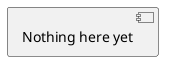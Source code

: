 @startuml
left to right direction

skinparam monochrome true
skinparam ComponentStyle uml2

[Nothing here yet]
@enduml
